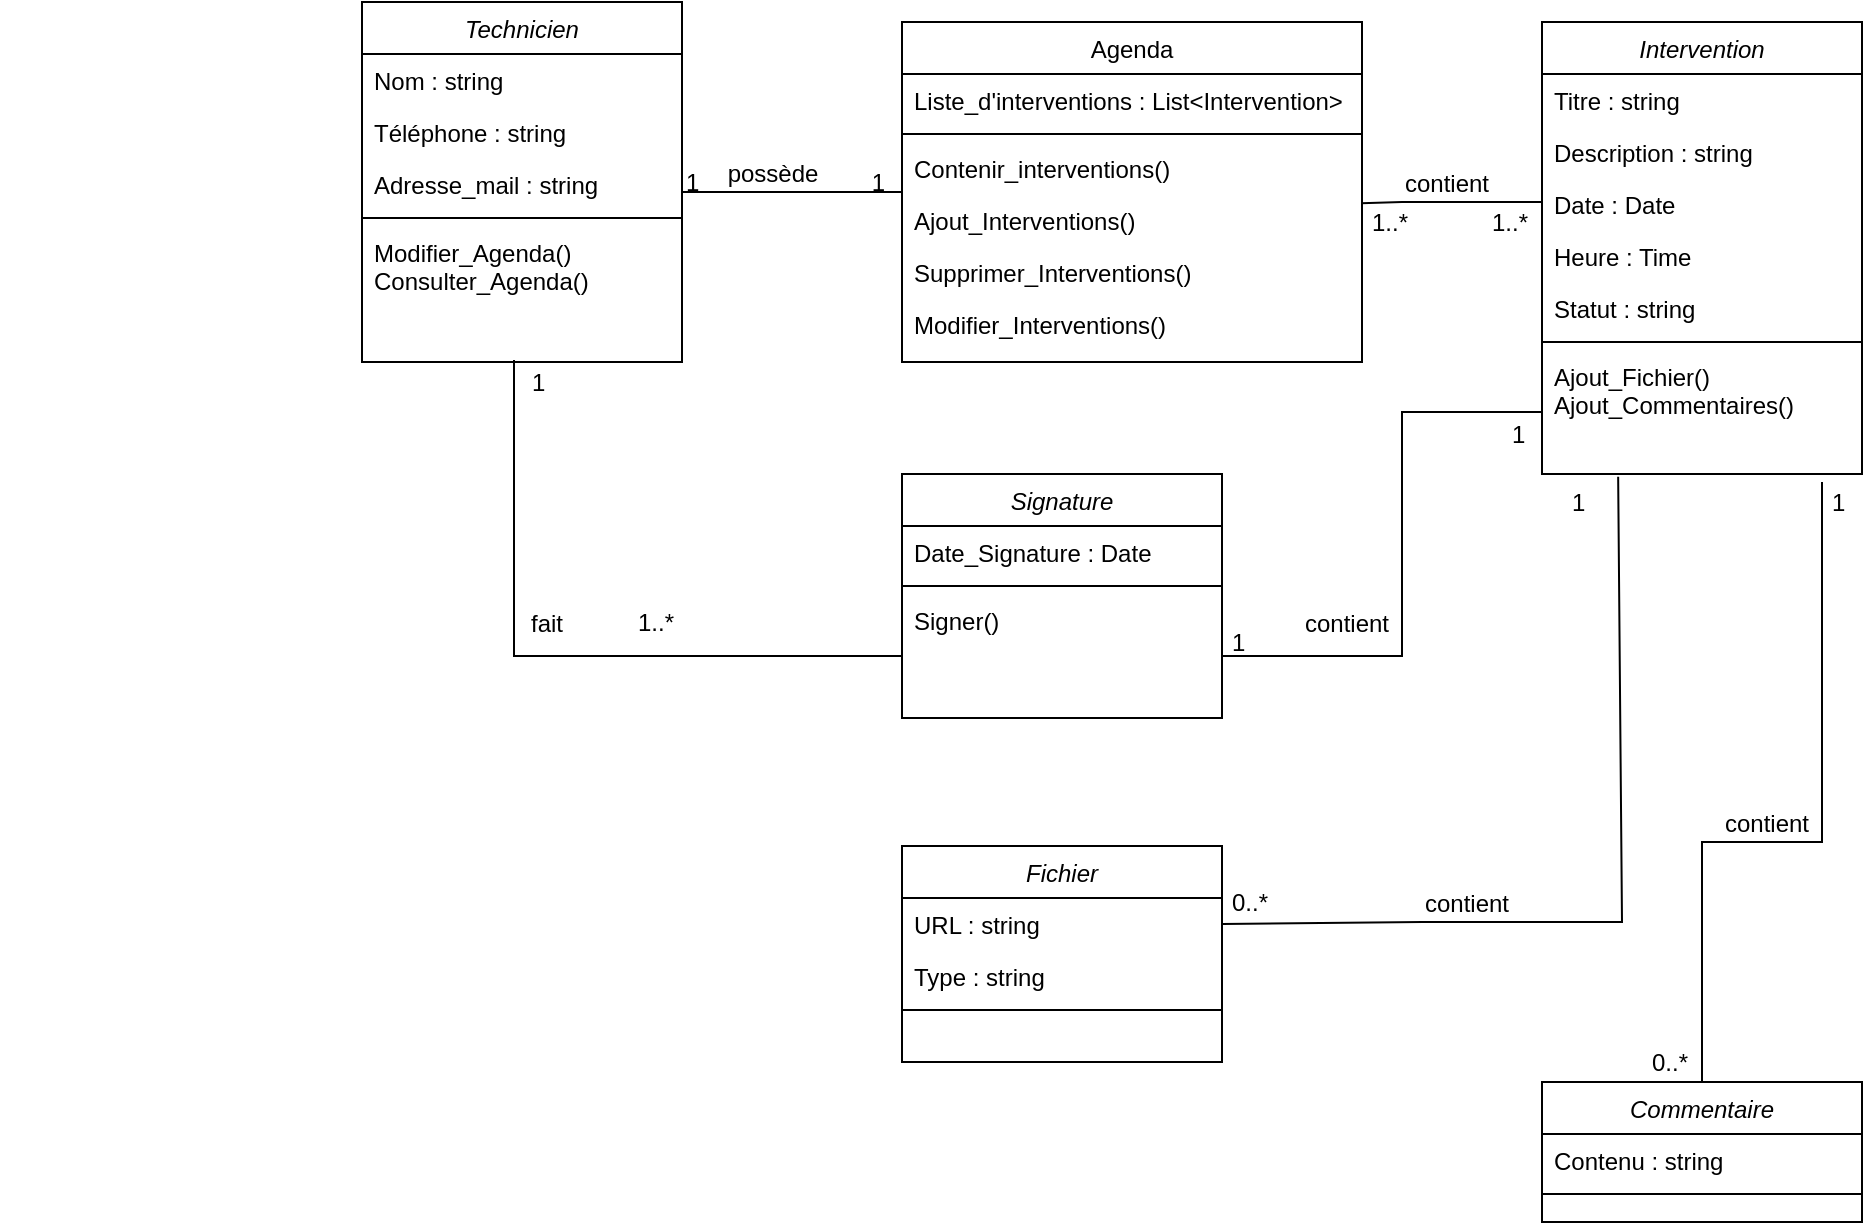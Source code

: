 <mxfile version="24.7.17">
  <diagram id="C5RBs43oDa-KdzZeNtuy" name="Page-1">
    <mxGraphModel grid="1" page="1" gridSize="10" guides="1" tooltips="1" connect="1" arrows="1" fold="1" pageScale="1" pageWidth="827" pageHeight="1169" math="0" shadow="0">
      <root>
        <mxCell id="WIyWlLk6GJQsqaUBKTNV-0" />
        <mxCell id="WIyWlLk6GJQsqaUBKTNV-1" parent="WIyWlLk6GJQsqaUBKTNV-0" />
        <mxCell id="zkfFHV4jXpPFQw0GAbJ--0" value="Technicien" style="swimlane;fontStyle=2;align=center;verticalAlign=top;childLayout=stackLayout;horizontal=1;startSize=26;horizontalStack=0;resizeParent=1;resizeLast=0;collapsible=1;marginBottom=0;rounded=0;shadow=0;strokeWidth=1;" vertex="1" parent="WIyWlLk6GJQsqaUBKTNV-1">
          <mxGeometry x="-700" y="280" width="160" height="180" as="geometry">
            <mxRectangle x="230" y="140" width="160" height="26" as="alternateBounds" />
          </mxGeometry>
        </mxCell>
        <mxCell id="zkfFHV4jXpPFQw0GAbJ--1" value="Nom : string" style="text;align=left;verticalAlign=top;spacingLeft=4;spacingRight=4;overflow=hidden;rotatable=0;points=[[0,0.5],[1,0.5]];portConstraint=eastwest;" vertex="1" parent="zkfFHV4jXpPFQw0GAbJ--0">
          <mxGeometry y="26" width="160" height="26" as="geometry" />
        </mxCell>
        <mxCell id="zkfFHV4jXpPFQw0GAbJ--2" value="Téléphone : string" style="text;align=left;verticalAlign=top;spacingLeft=4;spacingRight=4;overflow=hidden;rotatable=0;points=[[0,0.5],[1,0.5]];portConstraint=eastwest;rounded=0;shadow=0;html=0;" vertex="1" parent="zkfFHV4jXpPFQw0GAbJ--0">
          <mxGeometry y="52" width="160" height="26" as="geometry" />
        </mxCell>
        <mxCell id="zkfFHV4jXpPFQw0GAbJ--3" value="Adresse_mail : string" style="text;align=left;verticalAlign=top;spacingLeft=4;spacingRight=4;overflow=hidden;rotatable=0;points=[[0,0.5],[1,0.5]];portConstraint=eastwest;rounded=0;shadow=0;html=0;" vertex="1" parent="zkfFHV4jXpPFQw0GAbJ--0">
          <mxGeometry y="78" width="160" height="26" as="geometry" />
        </mxCell>
        <mxCell id="zkfFHV4jXpPFQw0GAbJ--4" value="" style="line;html=1;strokeWidth=1;align=left;verticalAlign=middle;spacingTop=-1;spacingLeft=3;spacingRight=3;rotatable=0;labelPosition=right;points=[];portConstraint=eastwest;" vertex="1" parent="zkfFHV4jXpPFQw0GAbJ--0">
          <mxGeometry y="104" width="160" height="8" as="geometry" />
        </mxCell>
        <mxCell id="zkfFHV4jXpPFQw0GAbJ--5" value="Modifier_Agenda()&#xa;Consulter_Agenda()" style="text;align=left;verticalAlign=top;spacingLeft=4;spacingRight=4;overflow=hidden;rotatable=0;points=[[0,0.5],[1,0.5]];portConstraint=eastwest;" vertex="1" parent="zkfFHV4jXpPFQw0GAbJ--0">
          <mxGeometry y="112" width="160" height="68" as="geometry" />
        </mxCell>
        <mxCell id="zkfFHV4jXpPFQw0GAbJ--17" value="Agenda" style="swimlane;fontStyle=0;align=center;verticalAlign=top;childLayout=stackLayout;horizontal=1;startSize=26;horizontalStack=0;resizeParent=1;resizeLast=0;collapsible=1;marginBottom=0;rounded=0;shadow=0;strokeWidth=1;" vertex="1" parent="WIyWlLk6GJQsqaUBKTNV-1">
          <mxGeometry x="-430" y="290" width="230" height="170" as="geometry">
            <mxRectangle x="550" y="140" width="160" height="26" as="alternateBounds" />
          </mxGeometry>
        </mxCell>
        <mxCell id="zkfFHV4jXpPFQw0GAbJ--18" value="Liste_d&#39;interventions : List&lt;Intervention&gt;" style="text;align=left;verticalAlign=top;spacingLeft=4;spacingRight=4;overflow=hidden;rotatable=0;points=[[0,0.5],[1,0.5]];portConstraint=eastwest;" vertex="1" parent="zkfFHV4jXpPFQw0GAbJ--17">
          <mxGeometry y="26" width="230" height="26" as="geometry" />
        </mxCell>
        <mxCell id="zkfFHV4jXpPFQw0GAbJ--23" value="" style="line;html=1;strokeWidth=1;align=left;verticalAlign=middle;spacingTop=-1;spacingLeft=3;spacingRight=3;rotatable=0;labelPosition=right;points=[];portConstraint=eastwest;" vertex="1" parent="zkfFHV4jXpPFQw0GAbJ--17">
          <mxGeometry y="52" width="230" height="8" as="geometry" />
        </mxCell>
        <mxCell id="zkfFHV4jXpPFQw0GAbJ--24" value="Contenir_interventions()" style="text;align=left;verticalAlign=top;spacingLeft=4;spacingRight=4;overflow=hidden;rotatable=0;points=[[0,0.5],[1,0.5]];portConstraint=eastwest;" vertex="1" parent="zkfFHV4jXpPFQw0GAbJ--17">
          <mxGeometry y="60" width="230" height="26" as="geometry" />
        </mxCell>
        <mxCell id="tYXcIxNK_4_2sW7x9YC5-11" value="Ajout_Interventions()" style="text;align=left;verticalAlign=top;spacingLeft=4;spacingRight=4;overflow=hidden;rotatable=0;points=[[0,0.5],[1,0.5]];portConstraint=eastwest;" vertex="1" parent="zkfFHV4jXpPFQw0GAbJ--17">
          <mxGeometry y="86" width="230" height="26" as="geometry" />
        </mxCell>
        <mxCell id="tYXcIxNK_4_2sW7x9YC5-12" value="Supprimer_Interventions()" style="text;align=left;verticalAlign=top;spacingLeft=4;spacingRight=4;overflow=hidden;rotatable=0;points=[[0,0.5],[1,0.5]];portConstraint=eastwest;" vertex="1" parent="zkfFHV4jXpPFQw0GAbJ--17">
          <mxGeometry y="112" width="230" height="26" as="geometry" />
        </mxCell>
        <mxCell id="tYXcIxNK_4_2sW7x9YC5-13" value="Modifier_Interventions()" style="text;align=left;verticalAlign=top;spacingLeft=4;spacingRight=4;overflow=hidden;rotatable=0;points=[[0,0.5],[1,0.5]];portConstraint=eastwest;" vertex="1" parent="zkfFHV4jXpPFQw0GAbJ--17">
          <mxGeometry y="138" width="230" height="26" as="geometry" />
        </mxCell>
        <mxCell id="zkfFHV4jXpPFQw0GAbJ--26" value="" style="endArrow=none;shadow=0;strokeWidth=1;rounded=0;curved=0;endFill=0;edgeStyle=elbowEdgeStyle;elbow=vertical;strokeColor=default;" edge="1" parent="WIyWlLk6GJQsqaUBKTNV-1" source="zkfFHV4jXpPFQw0GAbJ--0" target="zkfFHV4jXpPFQw0GAbJ--17">
          <mxGeometry x="0.5" y="41" relative="1" as="geometry">
            <mxPoint x="-370" y="372" as="sourcePoint" />
            <mxPoint x="-210" y="372" as="targetPoint" />
            <mxPoint x="-40" y="32" as="offset" />
          </mxGeometry>
        </mxCell>
        <mxCell id="zkfFHV4jXpPFQw0GAbJ--27" value="1" style="resizable=0;align=left;verticalAlign=bottom;labelBackgroundColor=none;fontSize=12;" connectable="0" vertex="1" parent="zkfFHV4jXpPFQw0GAbJ--26">
          <mxGeometry x="-1" relative="1" as="geometry">
            <mxPoint y="4" as="offset" />
          </mxGeometry>
        </mxCell>
        <mxCell id="zkfFHV4jXpPFQw0GAbJ--28" value="1" style="resizable=0;align=right;verticalAlign=bottom;labelBackgroundColor=none;fontSize=12;" connectable="0" vertex="1" parent="zkfFHV4jXpPFQw0GAbJ--26">
          <mxGeometry x="1" relative="1" as="geometry">
            <mxPoint x="-7" y="4" as="offset" />
          </mxGeometry>
        </mxCell>
        <mxCell id="zkfFHV4jXpPFQw0GAbJ--29" value="possède" style="text;html=1;resizable=0;points=[];;align=center;verticalAlign=middle;labelBackgroundColor=none;rounded=0;shadow=0;strokeWidth=1;fontSize=12;" connectable="0" vertex="1" parent="zkfFHV4jXpPFQw0GAbJ--26">
          <mxGeometry x="0.5" y="49" relative="1" as="geometry">
            <mxPoint x="-38" y="40" as="offset" />
          </mxGeometry>
        </mxCell>
        <mxCell id="tYXcIxNK_4_2sW7x9YC5-0" value="" style="endArrow=none;html=1;rounded=0;exitX=0.998;exitY=1.177;exitDx=0;exitDy=0;exitPerimeter=0;endFill=0;" edge="1" parent="WIyWlLk6GJQsqaUBKTNV-1" source="zkfFHV4jXpPFQw0GAbJ--24">
          <mxGeometry width="50" height="50" relative="1" as="geometry">
            <mxPoint x="-240" y="370" as="sourcePoint" />
            <mxPoint x="-110" y="380" as="targetPoint" />
            <Array as="points">
              <mxPoint x="-180" y="380" />
            </Array>
          </mxGeometry>
        </mxCell>
        <mxCell id="tYXcIxNK_4_2sW7x9YC5-1" value="Intervention" style="swimlane;fontStyle=2;align=center;verticalAlign=top;childLayout=stackLayout;horizontal=1;startSize=26;horizontalStack=0;resizeParent=1;resizeLast=0;collapsible=1;marginBottom=0;rounded=0;shadow=0;strokeWidth=1;" vertex="1" parent="WIyWlLk6GJQsqaUBKTNV-1">
          <mxGeometry x="-110" y="290" width="160" height="226" as="geometry">
            <mxRectangle x="230" y="140" width="160" height="26" as="alternateBounds" />
          </mxGeometry>
        </mxCell>
        <mxCell id="tYXcIxNK_4_2sW7x9YC5-2" value="Titre : string" style="text;align=left;verticalAlign=top;spacingLeft=4;spacingRight=4;overflow=hidden;rotatable=0;points=[[0,0.5],[1,0.5]];portConstraint=eastwest;" vertex="1" parent="tYXcIxNK_4_2sW7x9YC5-1">
          <mxGeometry y="26" width="160" height="26" as="geometry" />
        </mxCell>
        <mxCell id="tYXcIxNK_4_2sW7x9YC5-14" value="Description : string" style="text;align=left;verticalAlign=top;spacingLeft=4;spacingRight=4;overflow=hidden;rotatable=0;points=[[0,0.5],[1,0.5]];portConstraint=eastwest;" vertex="1" parent="tYXcIxNK_4_2sW7x9YC5-1">
          <mxGeometry y="52" width="160" height="26" as="geometry" />
        </mxCell>
        <mxCell id="tYXcIxNK_4_2sW7x9YC5-3" value="Date : Date" style="text;align=left;verticalAlign=top;spacingLeft=4;spacingRight=4;overflow=hidden;rotatable=0;points=[[0,0.5],[1,0.5]];portConstraint=eastwest;rounded=0;shadow=0;html=0;" vertex="1" parent="tYXcIxNK_4_2sW7x9YC5-1">
          <mxGeometry y="78" width="160" height="26" as="geometry" />
        </mxCell>
        <mxCell id="tYXcIxNK_4_2sW7x9YC5-10" value="Heure : Time" style="text;align=left;verticalAlign=top;spacingLeft=4;spacingRight=4;overflow=hidden;rotatable=0;points=[[0,0.5],[1,0.5]];portConstraint=eastwest;rounded=0;shadow=0;html=0;" vertex="1" parent="tYXcIxNK_4_2sW7x9YC5-1">
          <mxGeometry y="104" width="160" height="26" as="geometry" />
        </mxCell>
        <mxCell id="tYXcIxNK_4_2sW7x9YC5-4" value="Statut : string" style="text;align=left;verticalAlign=top;spacingLeft=4;spacingRight=4;overflow=hidden;rotatable=0;points=[[0,0.5],[1,0.5]];portConstraint=eastwest;rounded=0;shadow=0;html=0;" vertex="1" parent="tYXcIxNK_4_2sW7x9YC5-1">
          <mxGeometry y="130" width="160" height="26" as="geometry" />
        </mxCell>
        <mxCell id="tYXcIxNK_4_2sW7x9YC5-5" value="" style="line;html=1;strokeWidth=1;align=left;verticalAlign=middle;spacingTop=-1;spacingLeft=3;spacingRight=3;rotatable=0;labelPosition=right;points=[];portConstraint=eastwest;" vertex="1" parent="tYXcIxNK_4_2sW7x9YC5-1">
          <mxGeometry y="156" width="160" height="8" as="geometry" />
        </mxCell>
        <mxCell id="tYXcIxNK_4_2sW7x9YC5-6" value="Ajout_Fichier()&#xa;Ajout_Commentaires()&#xa;" style="text;align=left;verticalAlign=top;spacingLeft=4;spacingRight=4;overflow=hidden;rotatable=0;points=[[0,0.5],[1,0.5]];portConstraint=eastwest;" vertex="1" parent="tYXcIxNK_4_2sW7x9YC5-1">
          <mxGeometry y="164" width="160" height="62" as="geometry" />
        </mxCell>
        <mxCell id="tYXcIxNK_4_2sW7x9YC5-7" value="1..*" style="resizable=0;align=left;verticalAlign=bottom;labelBackgroundColor=none;fontSize=12;" connectable="0" vertex="1" parent="WIyWlLk6GJQsqaUBKTNV-1">
          <mxGeometry x="-460" y="410" as="geometry">
            <mxPoint x="263" y="-11" as="offset" />
          </mxGeometry>
        </mxCell>
        <mxCell id="tYXcIxNK_4_2sW7x9YC5-8" value="1..*" style="resizable=0;align=left;verticalAlign=bottom;labelBackgroundColor=none;fontSize=12;" connectable="0" vertex="1" parent="WIyWlLk6GJQsqaUBKTNV-1">
          <mxGeometry x="-400" y="410" as="geometry">
            <mxPoint x="263" y="-11" as="offset" />
          </mxGeometry>
        </mxCell>
        <mxCell id="tYXcIxNK_4_2sW7x9YC5-9" value="contient" style="text;html=1;resizable=0;points=[];;align=center;verticalAlign=middle;labelBackgroundColor=none;rounded=0;shadow=0;strokeWidth=1;fontSize=12;" connectable="0" vertex="1" parent="WIyWlLk6GJQsqaUBKTNV-1">
          <mxGeometry x="-210" y="350" as="geometry">
            <mxPoint x="52" y="21" as="offset" />
          </mxGeometry>
        </mxCell>
        <mxCell id="tYXcIxNK_4_2sW7x9YC5-15" value="" style="endArrow=none;html=1;rounded=0;exitX=0.238;exitY=1.023;exitDx=0;exitDy=0;exitPerimeter=0;entryX=1;entryY=0.5;entryDx=0;entryDy=0;endFill=0;" edge="1" parent="WIyWlLk6GJQsqaUBKTNV-1" source="tYXcIxNK_4_2sW7x9YC5-6" target="tYXcIxNK_4_2sW7x9YC5-17">
          <mxGeometry width="50" height="50" relative="1" as="geometry">
            <mxPoint x="-30" y="520" as="sourcePoint" />
            <mxPoint x="-270" y="660" as="targetPoint" />
            <Array as="points">
              <mxPoint x="-70" y="740" />
              <mxPoint x="-170" y="740" />
            </Array>
          </mxGeometry>
        </mxCell>
        <mxCell id="tYXcIxNK_4_2sW7x9YC5-16" value="Fichier" style="swimlane;fontStyle=2;align=center;verticalAlign=top;childLayout=stackLayout;horizontal=1;startSize=26;horizontalStack=0;resizeParent=1;resizeLast=0;collapsible=1;marginBottom=0;rounded=0;shadow=0;strokeWidth=1;" vertex="1" parent="WIyWlLk6GJQsqaUBKTNV-1">
          <mxGeometry x="-430" y="702" width="160" height="108" as="geometry">
            <mxRectangle x="230" y="140" width="160" height="26" as="alternateBounds" />
          </mxGeometry>
        </mxCell>
        <mxCell id="tYXcIxNK_4_2sW7x9YC5-17" value="URL : string" style="text;align=left;verticalAlign=top;spacingLeft=4;spacingRight=4;overflow=hidden;rotatable=0;points=[[0,0.5],[1,0.5]];portConstraint=eastwest;" vertex="1" parent="tYXcIxNK_4_2sW7x9YC5-16">
          <mxGeometry y="26" width="160" height="26" as="geometry" />
        </mxCell>
        <mxCell id="zs_j6bo2qMsAs6CfyAJA-0" value="Type : string" style="text;align=left;verticalAlign=top;spacingLeft=4;spacingRight=4;overflow=hidden;rotatable=0;points=[[0,0.5],[1,0.5]];portConstraint=eastwest;" vertex="1" parent="tYXcIxNK_4_2sW7x9YC5-16">
          <mxGeometry y="52" width="160" height="26" as="geometry" />
        </mxCell>
        <mxCell id="tYXcIxNK_4_2sW7x9YC5-22" value="" style="line;html=1;strokeWidth=1;align=left;verticalAlign=middle;spacingTop=-1;spacingLeft=3;spacingRight=3;rotatable=0;labelPosition=right;points=[];portConstraint=eastwest;" vertex="1" parent="tYXcIxNK_4_2sW7x9YC5-16">
          <mxGeometry y="78" width="160" height="8" as="geometry" />
        </mxCell>
        <mxCell id="tYXcIxNK_4_2sW7x9YC5-24" value="" style="endArrow=none;html=1;rounded=0;entryX=0.5;entryY=0;entryDx=0;entryDy=0;exitX=0.875;exitY=1.065;exitDx=0;exitDy=0;exitPerimeter=0;endFill=0;" edge="1" parent="WIyWlLk6GJQsqaUBKTNV-1" source="tYXcIxNK_4_2sW7x9YC5-6" target="tYXcIxNK_4_2sW7x9YC5-25">
          <mxGeometry width="50" height="50" relative="1" as="geometry">
            <mxPoint x="20" y="580" as="sourcePoint" />
            <mxPoint x="-160" y="820" as="targetPoint" />
            <Array as="points">
              <mxPoint x="30" y="700" />
              <mxPoint x="-30" y="700" />
              <mxPoint x="-30" y="750" />
            </Array>
          </mxGeometry>
        </mxCell>
        <mxCell id="tYXcIxNK_4_2sW7x9YC5-25" value="Commentaire" style="swimlane;fontStyle=2;align=center;verticalAlign=top;childLayout=stackLayout;horizontal=1;startSize=26;horizontalStack=0;resizeParent=1;resizeLast=0;collapsible=1;marginBottom=0;rounded=0;shadow=0;strokeWidth=1;" vertex="1" parent="WIyWlLk6GJQsqaUBKTNV-1">
          <mxGeometry x="-110" y="820" width="160" height="70" as="geometry">
            <mxRectangle x="230" y="140" width="160" height="26" as="alternateBounds" />
          </mxGeometry>
        </mxCell>
        <mxCell id="tYXcIxNK_4_2sW7x9YC5-26" value="Contenu : string" style="text;align=left;verticalAlign=top;spacingLeft=4;spacingRight=4;overflow=hidden;rotatable=0;points=[[0,0.5],[1,0.5]];portConstraint=eastwest;" vertex="1" parent="tYXcIxNK_4_2sW7x9YC5-25">
          <mxGeometry y="26" width="160" height="26" as="geometry" />
        </mxCell>
        <mxCell id="tYXcIxNK_4_2sW7x9YC5-31" value="" style="line;html=1;strokeWidth=1;align=left;verticalAlign=middle;spacingTop=-1;spacingLeft=3;spacingRight=3;rotatable=0;labelPosition=right;points=[];portConstraint=eastwest;" vertex="1" parent="tYXcIxNK_4_2sW7x9YC5-25">
          <mxGeometry y="52" width="160" height="8" as="geometry" />
        </mxCell>
        <mxCell id="tYXcIxNK_4_2sW7x9YC5-33" value="Signature" style="swimlane;fontStyle=2;align=center;verticalAlign=top;childLayout=stackLayout;horizontal=1;startSize=26;horizontalStack=0;resizeParent=1;resizeLast=0;collapsible=1;marginBottom=0;rounded=0;shadow=0;strokeWidth=1;" vertex="1" parent="WIyWlLk6GJQsqaUBKTNV-1">
          <mxGeometry x="-430" y="516" width="160" height="122" as="geometry">
            <mxRectangle x="230" y="140" width="160" height="26" as="alternateBounds" />
          </mxGeometry>
        </mxCell>
        <mxCell id="tYXcIxNK_4_2sW7x9YC5-38" value="Date_Signature : Date" style="text;align=left;verticalAlign=top;spacingLeft=4;spacingRight=4;overflow=hidden;rotatable=0;points=[[0,0.5],[1,0.5]];portConstraint=eastwest;rounded=0;shadow=0;html=0;" vertex="1" parent="tYXcIxNK_4_2sW7x9YC5-33">
          <mxGeometry y="26" width="160" height="26" as="geometry" />
        </mxCell>
        <mxCell id="tYXcIxNK_4_2sW7x9YC5-39" value="" style="line;html=1;strokeWidth=1;align=left;verticalAlign=middle;spacingTop=-1;spacingLeft=3;spacingRight=3;rotatable=0;labelPosition=right;points=[];portConstraint=eastwest;" vertex="1" parent="tYXcIxNK_4_2sW7x9YC5-33">
          <mxGeometry y="52" width="160" height="8" as="geometry" />
        </mxCell>
        <mxCell id="tYXcIxNK_4_2sW7x9YC5-40" value="Signer()" style="text;align=left;verticalAlign=top;spacingLeft=4;spacingRight=4;overflow=hidden;rotatable=0;points=[[0,0.5],[1,0.5]];portConstraint=eastwest;" vertex="1" parent="tYXcIxNK_4_2sW7x9YC5-33">
          <mxGeometry y="60" width="160" height="62" as="geometry" />
        </mxCell>
        <mxCell id="tYXcIxNK_4_2sW7x9YC5-41" value="contient" style="text;html=1;resizable=0;points=[];;align=center;verticalAlign=middle;labelBackgroundColor=none;rounded=0;shadow=0;strokeWidth=1;fontSize=12;" connectable="0" vertex="1" parent="WIyWlLk6GJQsqaUBKTNV-1">
          <mxGeometry x="-200" y="710" as="geometry">
            <mxPoint x="52" y="21" as="offset" />
          </mxGeometry>
        </mxCell>
        <mxCell id="tYXcIxNK_4_2sW7x9YC5-42" value="contient" style="text;html=1;resizable=0;points=[];;align=center;verticalAlign=middle;labelBackgroundColor=none;rounded=0;shadow=0;strokeWidth=1;fontSize=12;" connectable="0" vertex="1" parent="WIyWlLk6GJQsqaUBKTNV-1">
          <mxGeometry x="-50" y="670" as="geometry">
            <mxPoint x="52" y="21" as="offset" />
          </mxGeometry>
        </mxCell>
        <mxCell id="tYXcIxNK_4_2sW7x9YC5-43" value="1" style="resizable=0;align=left;verticalAlign=bottom;labelBackgroundColor=none;fontSize=12;" connectable="0" vertex="1" parent="WIyWlLk6GJQsqaUBKTNV-1">
          <mxGeometry x="-360" y="550" as="geometry">
            <mxPoint x="263" y="-11" as="offset" />
          </mxGeometry>
        </mxCell>
        <mxCell id="tYXcIxNK_4_2sW7x9YC5-44" value="1" style="resizable=0;align=left;verticalAlign=bottom;labelBackgroundColor=none;fontSize=12;" connectable="0" vertex="1" parent="WIyWlLk6GJQsqaUBKTNV-1">
          <mxGeometry x="-230" y="550" as="geometry">
            <mxPoint x="263" y="-11" as="offset" />
          </mxGeometry>
        </mxCell>
        <mxCell id="tYXcIxNK_4_2sW7x9YC5-45" value="0..*" style="resizable=0;align=left;verticalAlign=bottom;labelBackgroundColor=none;fontSize=12;" connectable="0" vertex="1" parent="WIyWlLk6GJQsqaUBKTNV-1">
          <mxGeometry x="-530" y="750" as="geometry">
            <mxPoint x="263" y="-11" as="offset" />
          </mxGeometry>
        </mxCell>
        <mxCell id="tYXcIxNK_4_2sW7x9YC5-46" value="0..*" style="resizable=0;align=left;verticalAlign=bottom;labelBackgroundColor=none;fontSize=12;" connectable="0" vertex="1" parent="WIyWlLk6GJQsqaUBKTNV-1">
          <mxGeometry x="-320" y="830" as="geometry">
            <mxPoint x="263" y="-11" as="offset" />
          </mxGeometry>
        </mxCell>
        <mxCell id="tYXcIxNK_4_2sW7x9YC5-51" value="" style="endArrow=none;html=1;rounded=0;exitX=0.475;exitY=0.985;exitDx=0;exitDy=0;exitPerimeter=0;entryX=0;entryY=0.5;entryDx=0;entryDy=0;endFill=0;" edge="1" parent="WIyWlLk6GJQsqaUBKTNV-1" source="zkfFHV4jXpPFQw0GAbJ--5" target="tYXcIxNK_4_2sW7x9YC5-40">
          <mxGeometry width="50" height="50" relative="1" as="geometry">
            <mxPoint x="-62" y="527" as="sourcePoint" />
            <mxPoint x="-260" y="751" as="targetPoint" />
            <Array as="points">
              <mxPoint x="-624" y="607" />
            </Array>
          </mxGeometry>
        </mxCell>
        <mxCell id="tYXcIxNK_4_2sW7x9YC5-53" style="edgeStyle=none;rounded=0;orthogonalLoop=1;jettySize=auto;html=1;exitX=1;exitY=0.5;exitDx=0;exitDy=0;entryX=0;entryY=0.5;entryDx=0;entryDy=0;endArrow=none;endFill=0;" edge="1" parent="WIyWlLk6GJQsqaUBKTNV-1" source="tYXcIxNK_4_2sW7x9YC5-40" target="tYXcIxNK_4_2sW7x9YC5-6">
          <mxGeometry relative="1" as="geometry">
            <Array as="points">
              <mxPoint x="-180" y="607" />
              <mxPoint x="-180" y="485" />
            </Array>
          </mxGeometry>
        </mxCell>
        <mxCell id="tYXcIxNK_4_2sW7x9YC5-54" value="contient" style="text;html=1;resizable=0;points=[];;align=center;verticalAlign=middle;labelBackgroundColor=none;rounded=0;shadow=0;strokeWidth=1;fontSize=12;" connectable="0" vertex="1" parent="WIyWlLk6GJQsqaUBKTNV-1">
          <mxGeometry x="-260" y="570" as="geometry">
            <mxPoint x="52" y="21" as="offset" />
          </mxGeometry>
        </mxCell>
        <mxCell id="tYXcIxNK_4_2sW7x9YC5-55" value="1" style="resizable=0;align=left;verticalAlign=bottom;labelBackgroundColor=none;fontSize=12;" connectable="0" vertex="1" parent="WIyWlLk6GJQsqaUBKTNV-1">
          <mxGeometry x="-530" y="620" as="geometry">
            <mxPoint x="263" y="-11" as="offset" />
          </mxGeometry>
        </mxCell>
        <mxCell id="tYXcIxNK_4_2sW7x9YC5-56" value="1" style="resizable=0;align=left;verticalAlign=bottom;labelBackgroundColor=none;fontSize=12;" connectable="0" vertex="1" parent="WIyWlLk6GJQsqaUBKTNV-1">
          <mxGeometry x="-390" y="516" as="geometry">
            <mxPoint x="263" y="-11" as="offset" />
          </mxGeometry>
        </mxCell>
        <mxCell id="tYXcIxNK_4_2sW7x9YC5-57" value="fait" style="text;html=1;resizable=0;points=[];;align=center;verticalAlign=middle;labelBackgroundColor=none;rounded=0;shadow=0;strokeWidth=1;fontSize=12;" connectable="0" vertex="1" parent="WIyWlLk6GJQsqaUBKTNV-1">
          <mxGeometry x="-660" y="570" as="geometry">
            <mxPoint x="52" y="21" as="offset" />
          </mxGeometry>
        </mxCell>
        <mxCell id="tYXcIxNK_4_2sW7x9YC5-58" value="1..*" style="resizable=0;align=left;verticalAlign=bottom;labelBackgroundColor=none;fontSize=12;" connectable="0" vertex="1" parent="WIyWlLk6GJQsqaUBKTNV-1">
          <mxGeometry x="-827" y="610" as="geometry">
            <mxPoint x="263" y="-11" as="offset" />
          </mxGeometry>
        </mxCell>
        <mxCell id="tYXcIxNK_4_2sW7x9YC5-59" value="1" style="resizable=0;align=left;verticalAlign=bottom;labelBackgroundColor=none;fontSize=12;" connectable="0" vertex="1" parent="WIyWlLk6GJQsqaUBKTNV-1">
          <mxGeometry x="-880" y="490" as="geometry">
            <mxPoint x="263" y="-11" as="offset" />
          </mxGeometry>
        </mxCell>
      </root>
    </mxGraphModel>
  </diagram>
</mxfile>
